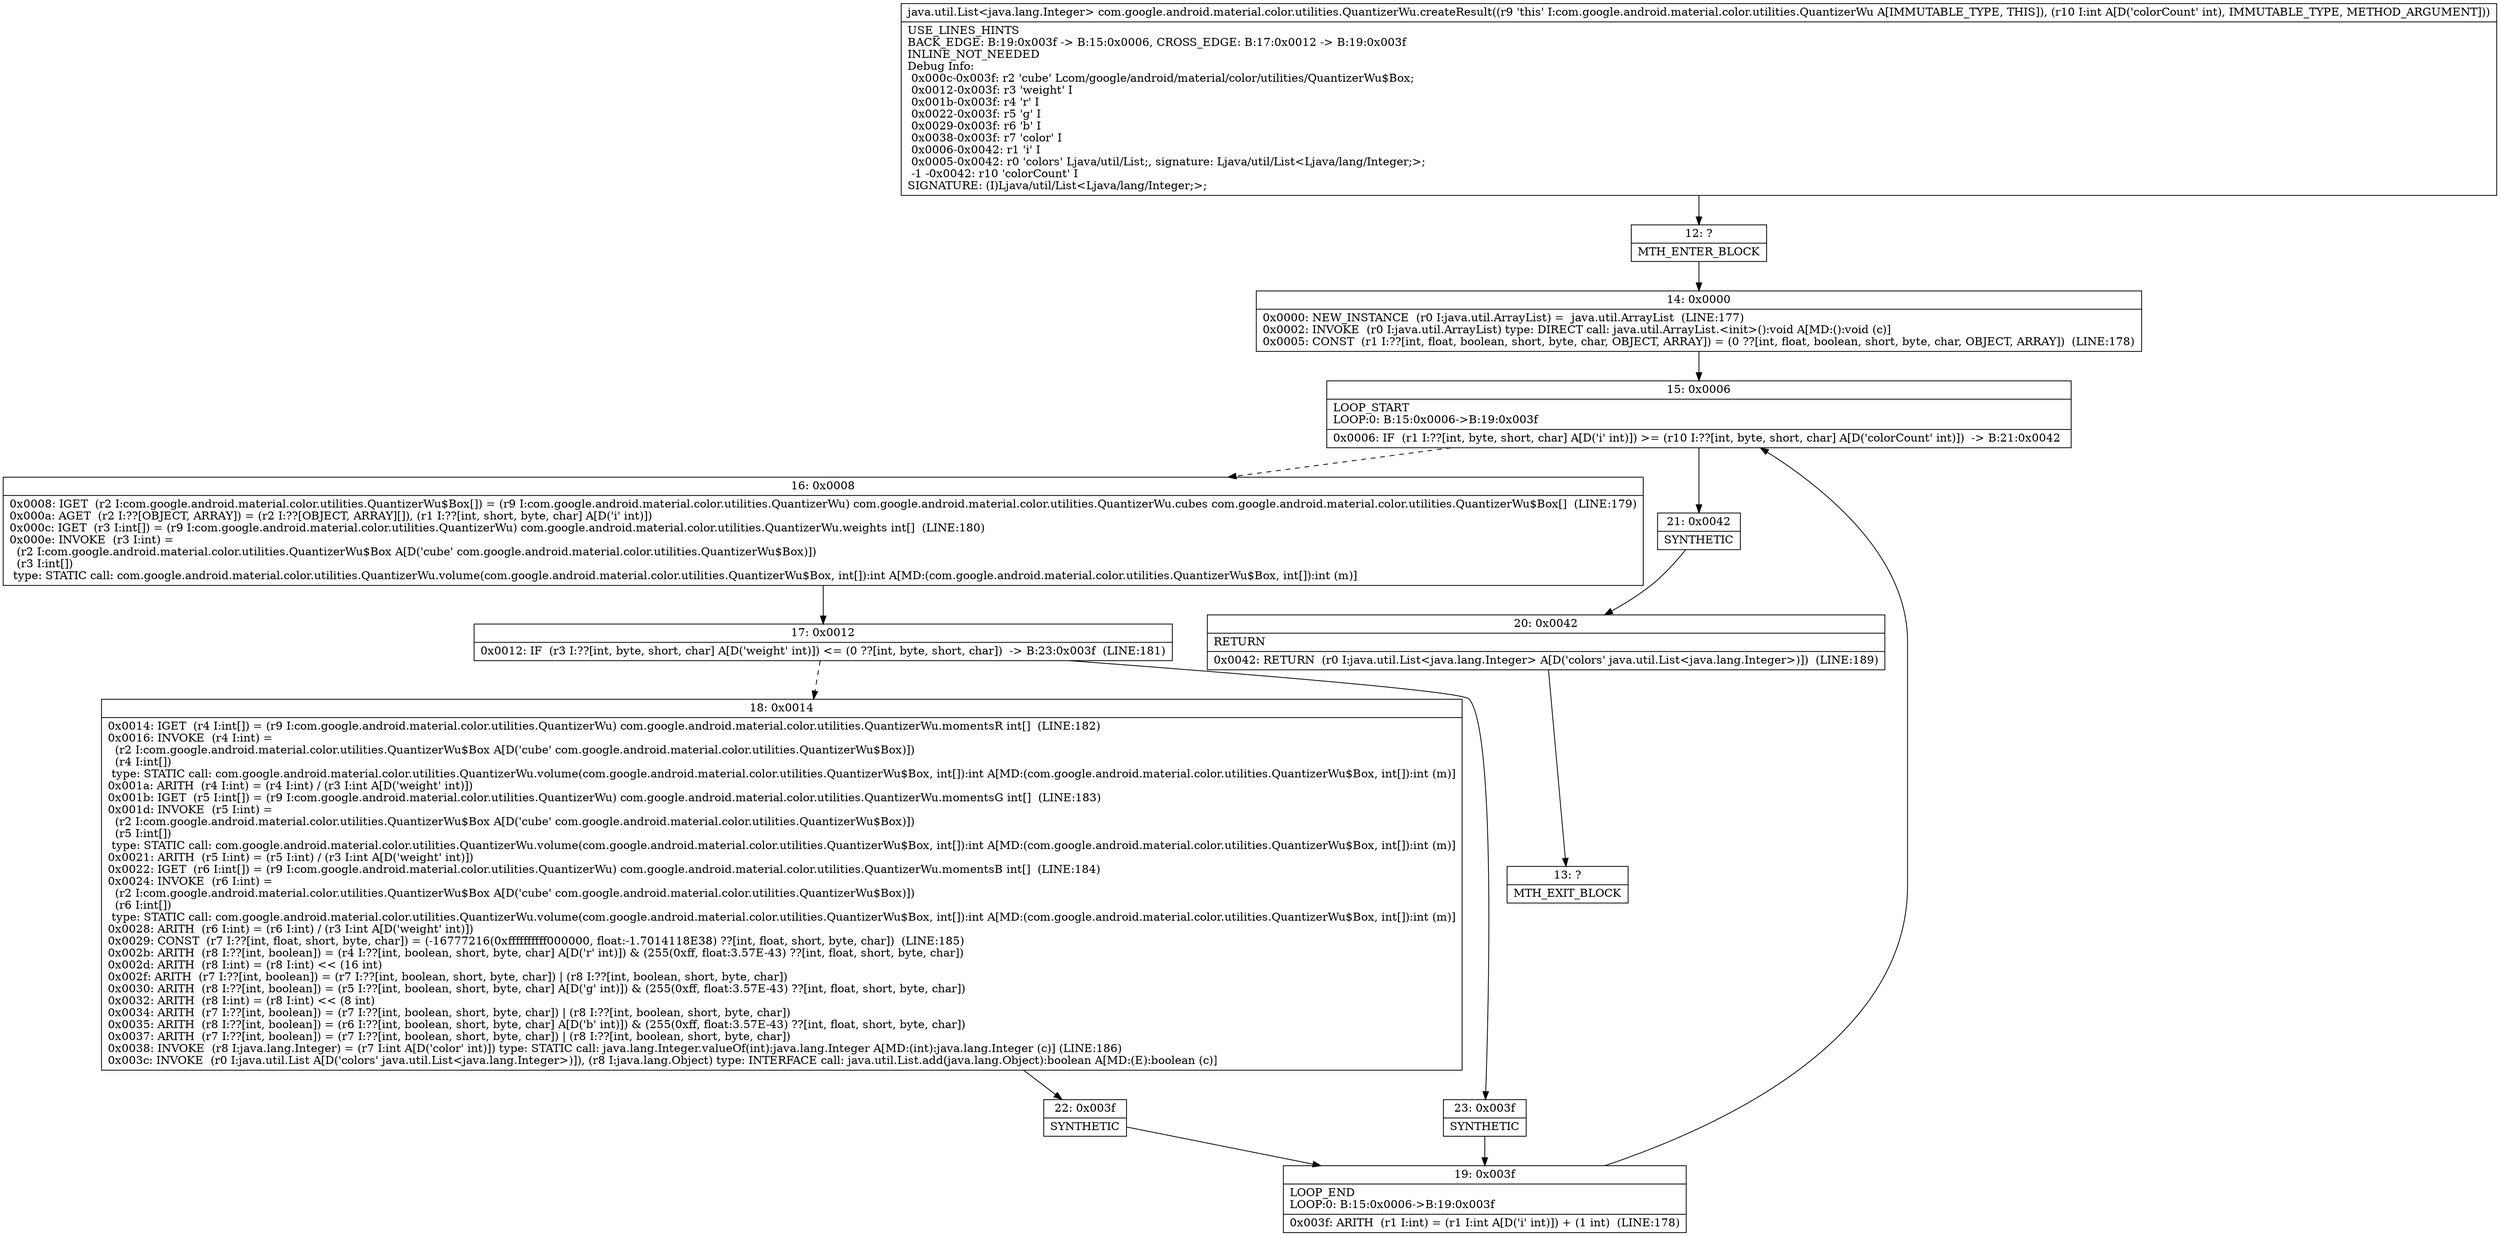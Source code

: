 digraph "CFG forcom.google.android.material.color.utilities.QuantizerWu.createResult(I)Ljava\/util\/List;" {
Node_12 [shape=record,label="{12\:\ ?|MTH_ENTER_BLOCK\l}"];
Node_14 [shape=record,label="{14\:\ 0x0000|0x0000: NEW_INSTANCE  (r0 I:java.util.ArrayList) =  java.util.ArrayList  (LINE:177)\l0x0002: INVOKE  (r0 I:java.util.ArrayList) type: DIRECT call: java.util.ArrayList.\<init\>():void A[MD:():void (c)]\l0x0005: CONST  (r1 I:??[int, float, boolean, short, byte, char, OBJECT, ARRAY]) = (0 ??[int, float, boolean, short, byte, char, OBJECT, ARRAY])  (LINE:178)\l}"];
Node_15 [shape=record,label="{15\:\ 0x0006|LOOP_START\lLOOP:0: B:15:0x0006\-\>B:19:0x003f\l|0x0006: IF  (r1 I:??[int, byte, short, char] A[D('i' int)]) \>= (r10 I:??[int, byte, short, char] A[D('colorCount' int)])  \-\> B:21:0x0042 \l}"];
Node_16 [shape=record,label="{16\:\ 0x0008|0x0008: IGET  (r2 I:com.google.android.material.color.utilities.QuantizerWu$Box[]) = (r9 I:com.google.android.material.color.utilities.QuantizerWu) com.google.android.material.color.utilities.QuantizerWu.cubes com.google.android.material.color.utilities.QuantizerWu$Box[]  (LINE:179)\l0x000a: AGET  (r2 I:??[OBJECT, ARRAY]) = (r2 I:??[OBJECT, ARRAY][]), (r1 I:??[int, short, byte, char] A[D('i' int)]) \l0x000c: IGET  (r3 I:int[]) = (r9 I:com.google.android.material.color.utilities.QuantizerWu) com.google.android.material.color.utilities.QuantizerWu.weights int[]  (LINE:180)\l0x000e: INVOKE  (r3 I:int) = \l  (r2 I:com.google.android.material.color.utilities.QuantizerWu$Box A[D('cube' com.google.android.material.color.utilities.QuantizerWu$Box)])\l  (r3 I:int[])\l type: STATIC call: com.google.android.material.color.utilities.QuantizerWu.volume(com.google.android.material.color.utilities.QuantizerWu$Box, int[]):int A[MD:(com.google.android.material.color.utilities.QuantizerWu$Box, int[]):int (m)]\l}"];
Node_17 [shape=record,label="{17\:\ 0x0012|0x0012: IF  (r3 I:??[int, byte, short, char] A[D('weight' int)]) \<= (0 ??[int, byte, short, char])  \-\> B:23:0x003f  (LINE:181)\l}"];
Node_18 [shape=record,label="{18\:\ 0x0014|0x0014: IGET  (r4 I:int[]) = (r9 I:com.google.android.material.color.utilities.QuantizerWu) com.google.android.material.color.utilities.QuantizerWu.momentsR int[]  (LINE:182)\l0x0016: INVOKE  (r4 I:int) = \l  (r2 I:com.google.android.material.color.utilities.QuantizerWu$Box A[D('cube' com.google.android.material.color.utilities.QuantizerWu$Box)])\l  (r4 I:int[])\l type: STATIC call: com.google.android.material.color.utilities.QuantizerWu.volume(com.google.android.material.color.utilities.QuantizerWu$Box, int[]):int A[MD:(com.google.android.material.color.utilities.QuantizerWu$Box, int[]):int (m)]\l0x001a: ARITH  (r4 I:int) = (r4 I:int) \/ (r3 I:int A[D('weight' int)]) \l0x001b: IGET  (r5 I:int[]) = (r9 I:com.google.android.material.color.utilities.QuantizerWu) com.google.android.material.color.utilities.QuantizerWu.momentsG int[]  (LINE:183)\l0x001d: INVOKE  (r5 I:int) = \l  (r2 I:com.google.android.material.color.utilities.QuantizerWu$Box A[D('cube' com.google.android.material.color.utilities.QuantizerWu$Box)])\l  (r5 I:int[])\l type: STATIC call: com.google.android.material.color.utilities.QuantizerWu.volume(com.google.android.material.color.utilities.QuantizerWu$Box, int[]):int A[MD:(com.google.android.material.color.utilities.QuantizerWu$Box, int[]):int (m)]\l0x0021: ARITH  (r5 I:int) = (r5 I:int) \/ (r3 I:int A[D('weight' int)]) \l0x0022: IGET  (r6 I:int[]) = (r9 I:com.google.android.material.color.utilities.QuantizerWu) com.google.android.material.color.utilities.QuantizerWu.momentsB int[]  (LINE:184)\l0x0024: INVOKE  (r6 I:int) = \l  (r2 I:com.google.android.material.color.utilities.QuantizerWu$Box A[D('cube' com.google.android.material.color.utilities.QuantizerWu$Box)])\l  (r6 I:int[])\l type: STATIC call: com.google.android.material.color.utilities.QuantizerWu.volume(com.google.android.material.color.utilities.QuantizerWu$Box, int[]):int A[MD:(com.google.android.material.color.utilities.QuantizerWu$Box, int[]):int (m)]\l0x0028: ARITH  (r6 I:int) = (r6 I:int) \/ (r3 I:int A[D('weight' int)]) \l0x0029: CONST  (r7 I:??[int, float, short, byte, char]) = (\-16777216(0xffffffffff000000, float:\-1.7014118E38) ??[int, float, short, byte, char])  (LINE:185)\l0x002b: ARITH  (r8 I:??[int, boolean]) = (r4 I:??[int, boolean, short, byte, char] A[D('r' int)]) & (255(0xff, float:3.57E\-43) ??[int, float, short, byte, char]) \l0x002d: ARITH  (r8 I:int) = (r8 I:int) \<\< (16 int) \l0x002f: ARITH  (r7 I:??[int, boolean]) = (r7 I:??[int, boolean, short, byte, char]) \| (r8 I:??[int, boolean, short, byte, char]) \l0x0030: ARITH  (r8 I:??[int, boolean]) = (r5 I:??[int, boolean, short, byte, char] A[D('g' int)]) & (255(0xff, float:3.57E\-43) ??[int, float, short, byte, char]) \l0x0032: ARITH  (r8 I:int) = (r8 I:int) \<\< (8 int) \l0x0034: ARITH  (r7 I:??[int, boolean]) = (r7 I:??[int, boolean, short, byte, char]) \| (r8 I:??[int, boolean, short, byte, char]) \l0x0035: ARITH  (r8 I:??[int, boolean]) = (r6 I:??[int, boolean, short, byte, char] A[D('b' int)]) & (255(0xff, float:3.57E\-43) ??[int, float, short, byte, char]) \l0x0037: ARITH  (r7 I:??[int, boolean]) = (r7 I:??[int, boolean, short, byte, char]) \| (r8 I:??[int, boolean, short, byte, char]) \l0x0038: INVOKE  (r8 I:java.lang.Integer) = (r7 I:int A[D('color' int)]) type: STATIC call: java.lang.Integer.valueOf(int):java.lang.Integer A[MD:(int):java.lang.Integer (c)] (LINE:186)\l0x003c: INVOKE  (r0 I:java.util.List A[D('colors' java.util.List\<java.lang.Integer\>)]), (r8 I:java.lang.Object) type: INTERFACE call: java.util.List.add(java.lang.Object):boolean A[MD:(E):boolean (c)]\l}"];
Node_22 [shape=record,label="{22\:\ 0x003f|SYNTHETIC\l}"];
Node_19 [shape=record,label="{19\:\ 0x003f|LOOP_END\lLOOP:0: B:15:0x0006\-\>B:19:0x003f\l|0x003f: ARITH  (r1 I:int) = (r1 I:int A[D('i' int)]) + (1 int)  (LINE:178)\l}"];
Node_23 [shape=record,label="{23\:\ 0x003f|SYNTHETIC\l}"];
Node_21 [shape=record,label="{21\:\ 0x0042|SYNTHETIC\l}"];
Node_20 [shape=record,label="{20\:\ 0x0042|RETURN\l|0x0042: RETURN  (r0 I:java.util.List\<java.lang.Integer\> A[D('colors' java.util.List\<java.lang.Integer\>)])  (LINE:189)\l}"];
Node_13 [shape=record,label="{13\:\ ?|MTH_EXIT_BLOCK\l}"];
MethodNode[shape=record,label="{java.util.List\<java.lang.Integer\> com.google.android.material.color.utilities.QuantizerWu.createResult((r9 'this' I:com.google.android.material.color.utilities.QuantizerWu A[IMMUTABLE_TYPE, THIS]), (r10 I:int A[D('colorCount' int), IMMUTABLE_TYPE, METHOD_ARGUMENT]))  | USE_LINES_HINTS\lBACK_EDGE: B:19:0x003f \-\> B:15:0x0006, CROSS_EDGE: B:17:0x0012 \-\> B:19:0x003f\lINLINE_NOT_NEEDED\lDebug Info:\l  0x000c\-0x003f: r2 'cube' Lcom\/google\/android\/material\/color\/utilities\/QuantizerWu$Box;\l  0x0012\-0x003f: r3 'weight' I\l  0x001b\-0x003f: r4 'r' I\l  0x0022\-0x003f: r5 'g' I\l  0x0029\-0x003f: r6 'b' I\l  0x0038\-0x003f: r7 'color' I\l  0x0006\-0x0042: r1 'i' I\l  0x0005\-0x0042: r0 'colors' Ljava\/util\/List;, signature: Ljava\/util\/List\<Ljava\/lang\/Integer;\>;\l  \-1 \-0x0042: r10 'colorCount' I\lSIGNATURE: (I)Ljava\/util\/List\<Ljava\/lang\/Integer;\>;\l}"];
MethodNode -> Node_12;Node_12 -> Node_14;
Node_14 -> Node_15;
Node_15 -> Node_16[style=dashed];
Node_15 -> Node_21;
Node_16 -> Node_17;
Node_17 -> Node_18[style=dashed];
Node_17 -> Node_23;
Node_18 -> Node_22;
Node_22 -> Node_19;
Node_19 -> Node_15;
Node_23 -> Node_19;
Node_21 -> Node_20;
Node_20 -> Node_13;
}

